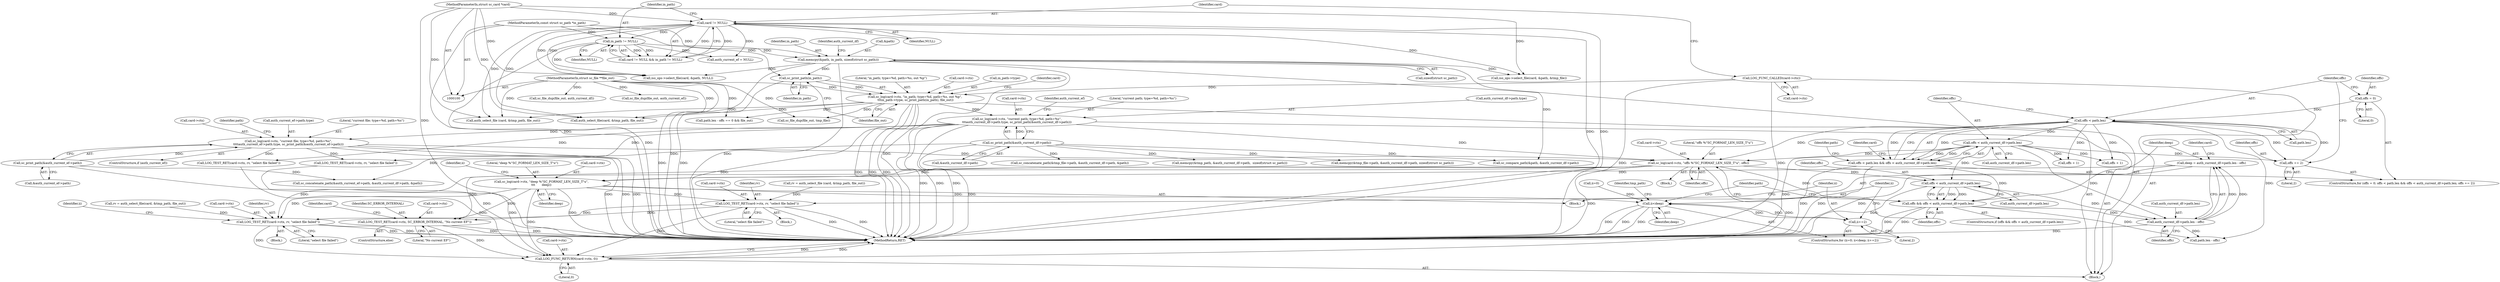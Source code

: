 digraph "0_OpenSC_8fe377e93b4b56060e5bbfb6f3142ceaeca744fa_12@integer" {
"1000409" [label="(Call,deep = auth_current_df->path.len - offs)"];
"1000411" [label="(Call,auth_current_df->path.len - offs)"];
"1000400" [label="(Call,offs < auth_current_df->path.len)"];
"1000391" [label="(Call,sc_log(card->ctx, \"offs %\"SC_FORMAT_LEN_SIZE_T\"u\", offs))"];
"1000147" [label="(Call,sc_log(card->ctx, \"current path; type=%d, path=%s\",\n\t\t\tauth_current_df->path.type, sc_print_path(&auth_current_df->path)))"];
"1000136" [label="(Call,sc_log(card->ctx, \"in_path; type=%d, path=%s, out %p\",\n \t\t\tin_path->type, sc_print_path(in_path), file_out))"];
"1000113" [label="(Call,LOG_FUNC_CALLED(card->ctx))"];
"1000144" [label="(Call,sc_print_path(in_path))"];
"1000125" [label="(Call,memcpy(&path, in_path, sizeof(struct sc_path)))"];
"1000122" [label="(Call,in_path != NULL)"];
"1000102" [label="(MethodParameterIn,const struct sc_path *in_path)"];
"1000119" [label="(Call,card != NULL)"];
"1000101" [label="(MethodParameterIn,struct sc_card *card)"];
"1000103" [label="(MethodParameterIn,struct sc_file **file_out)"];
"1000157" [label="(Call,sc_print_path(&auth_current_df->path))"];
"1000164" [label="(Call,sc_log(card->ctx, \"current file; type=%d, path=%s\",\n\t\t\t\tauth_current_ef->path.type, sc_print_path(&auth_current_ef->path)))"];
"1000174" [label="(Call,sc_print_path(&auth_current_ef->path))"];
"1000348" [label="(Call,offs < auth_current_df->path.len)"];
"1000343" [label="(Call,offs < path.len)"];
"1000355" [label="(Call,offs += 2)"];
"1000339" [label="(Call,offs = 0)"];
"1000398" [label="(Call,offs && offs < auth_current_df->path.len)"];
"1000342" [label="(Call,offs < path.len && offs < auth_current_df->path.len)"];
"1000418" [label="(Call,sc_log(card->ctx, \"deep %\"SC_FORMAT_LEN_SIZE_T\"u\",\n\t\t\t       deep))"];
"1000428" [label="(Call,ii<deep)"];
"1000431" [label="(Call,ii+=2)"];
"1000457" [label="(Call,LOG_TEST_RET(card->ctx, rv, \"select file failed\"))"];
"1000523" [label="(Call,LOG_TEST_RET(card->ctx, rv, \"select file failed\"))"];
"1000565" [label="(Call,LOG_FUNC_RETURN(card->ctx, 0))"];
"1000559" [label="(Call,LOG_TEST_RET(card->ctx, SC_ERROR_INTERNAL, \"No current EF\"))"];
"1000419" [label="(Call,card->ctx)"];
"1000126" [label="(Call,&path)"];
"1000342" [label="(Call,offs < path.len && offs < auth_current_df->path.len)"];
"1000407" [label="(Block,)"];
"1000402" [label="(Call,auth_current_df->path.len)"];
"1000531" [label="(Call,path.len - offs == 0 && file_out)"];
"1000340" [label="(Identifier,offs)"];
"1000462" [label="(Literal,\"select file failed\")"];
"1000410" [label="(Identifier,deep)"];
"1000423" [label="(Identifier,deep)"];
"1000123" [label="(Identifier,in_path)"];
"1000465" [label="(Call,path.len - offs)"];
"1000144" [label="(Call,sc_print_path(in_path))"];
"1000417" [label="(Identifier,offs)"];
"1000152" [label="(Call,auth_current_df->path.type)"];
"1000391" [label="(Call,sc_log(card->ctx, \"offs %\"SC_FORMAT_LEN_SIZE_T\"u\", offs))"];
"1000158" [label="(Call,&auth_current_df->path)"];
"1000467" [label="(Identifier,path)"];
"1000438" [label="(Identifier,tmp_path)"];
"1000194" [label="(Call,auth_current_ef = NULL)"];
"1000395" [label="(Literal,\"offs %\"SC_FORMAT_LEN_SIZE_T\"u\")"];
"1000458" [label="(Call,card->ctx)"];
"1000434" [label="(Block,)"];
"1000330" [label="(Call,LOG_TEST_RET(card->ctx, rv, \"select file failed\"))"];
"1000122" [label="(Call,in_path != NULL)"];
"1000558" [label="(ControlStructure,else)"];
"1000527" [label="(Identifier,rv)"];
"1000523" [label="(Call,LOG_TEST_RET(card->ctx, rv, \"select file failed\"))"];
"1000119" [label="(Call,card != NULL)"];
"1000566" [label="(Call,card->ctx)"];
"1000302" [label="(Call,sc_file_dup(file_out, tmp_file))"];
"1000501" [label="(Identifier,ii)"];
"1000125" [label="(Call,memcpy(&path, in_path, sizeof(struct sc_path)))"];
"1000337" [label="(Block,)"];
"1000570" [label="(MethodReturn,RET)"];
"1000343" [label="(Call,offs < path.len)"];
"1000430" [label="(Identifier,deep)"];
"1000398" [label="(Call,offs && offs < auth_current_df->path.len)"];
"1000264" [label="(Call,sc_concatenate_path(&tmp_file->path, &auth_current_df->path, &path))"];
"1000146" [label="(Identifier,file_out)"];
"1000452" [label="(Call,auth_select_file (card, &tmp_path, file_out))"];
"1000565" [label="(Call,LOG_FUNC_RETURN(card->ctx, 0))"];
"1000400" [label="(Call,offs < auth_current_df->path.len)"];
"1000349" [label="(Identifier,offs)"];
"1000418" [label="(Call,sc_log(card->ctx, \"deep %\"SC_FORMAT_LEN_SIZE_T\"u\",\n\t\t\t       deep))"];
"1000183" [label="(Identifier,path)"];
"1000425" [label="(Call,ii=0)"];
"1000396" [label="(Identifier,offs)"];
"1000401" [label="(Identifier,offs)"];
"1000436" [label="(Call,memcpy(&tmp_path, &auth_current_df->path,  sizeof(struct sc_path)))"];
"1000542" [label="(Call,sc_compare_path(&path, &auth_current_df->path))"];
"1000121" [label="(Identifier,NULL)"];
"1000118" [label="(Call,card != NULL && in_path != NULL)"];
"1000399" [label="(Identifier,offs)"];
"1000392" [label="(Call,card->ctx)"];
"1000145" [label="(Identifier,in_path)"];
"1000169" [label="(Call,auth_current_ef->path.type)"];
"1000348" [label="(Call,offs < auth_current_df->path.len)"];
"1000378" [label="(Call,offs + 1)"];
"1000432" [label="(Identifier,ii)"];
"1000503" [label="(Block,)"];
"1000175" [label="(Call,&auth_current_ef->path)"];
"1000168" [label="(Literal,\"current file; type=%d, path=%s\")"];
"1000420" [label="(Identifier,card)"];
"1000524" [label="(Call,card->ctx)"];
"1000569" [label="(Literal,0)"];
"1000103" [label="(MethodParameterIn,struct sc_file **file_out)"];
"1000148" [label="(Call,card->ctx)"];
"1000555" [label="(Call,sc_file_dup(file_out, auth_current_ef))"];
"1000461" [label="(Identifier,rv)"];
"1000141" [label="(Call,in_path->type)"];
"1000199" [label="(Call,iso_ops->select_file(card, &path, &tmp_file))"];
"1000564" [label="(Literal,\"No current EF\")"];
"1000350" [label="(Call,auth_current_df->path.len)"];
"1000174" [label="(Call,sc_print_path(&auth_current_ef->path))"];
"1000426" [label="(Identifier,ii)"];
"1000344" [label="(Identifier,offs)"];
"1000355" [label="(Call,offs += 2)"];
"1000518" [label="(Call,auth_select_file(card, &tmp_path, file_out))"];
"1000163" [label="(Identifier,auth_current_ef)"];
"1000128" [label="(Identifier,in_path)"];
"1000113" [label="(Call,LOG_FUNC_CALLED(card->ctx))"];
"1000149" [label="(Identifier,card)"];
"1000341" [label="(Literal,0)"];
"1000428" [label="(Call,ii<deep)"];
"1000205" [label="(Call,LOG_TEST_RET(card->ctx, rv, \"select file failed\"))"];
"1000339" [label="(Call,offs = 0)"];
"1000397" [label="(ControlStructure,if (offs && offs < auth_current_df->path.len))"];
"1000317" [label="(Call,iso_ops->select_file(card, &path, NULL))"];
"1000114" [label="(Call,card->ctx)"];
"1000223" [label="(Call,memcpy(&tmp_file->path, &auth_current_df->path, sizeof(struct sc_path)))"];
"1000409" [label="(Call,deep = auth_current_df->path.len - offs)"];
"1000157" [label="(Call,sc_print_path(&auth_current_df->path))"];
"1000129" [label="(Call,sizeof(struct sc_path))"];
"1000101" [label="(MethodParameterIn,struct sc_card *card)"];
"1000120" [label="(Identifier,card)"];
"1000457" [label="(Call,LOG_TEST_RET(card->ctx, rv, \"select file failed\"))"];
"1000433" [label="(Literal,2)"];
"1000549" [label="(Call,sc_file_dup(file_out, auth_current_df))"];
"1000516" [label="(Call,rv = auth_select_file(card, &tmp_path, file_out))"];
"1000422" [label="(Literal,\"deep %\"SC_FORMAT_LEN_SIZE_T\"u\")"];
"1000559" [label="(Call,LOG_TEST_RET(card->ctx, SC_ERROR_INTERNAL, \"No current EF\"))"];
"1000563" [label="(Identifier,SC_ERROR_INTERNAL)"];
"1000140" [label="(Literal,\"in_path; type=%d, path=%s, out %p\")"];
"1000345" [label="(Call,path.len)"];
"1000429" [label="(Identifier,ii)"];
"1000289" [label="(Call,sc_concatenate_path(&auth_current_ef->path, &auth_current_df->path, &path))"];
"1000104" [label="(Block,)"];
"1000165" [label="(Call,card->ctx)"];
"1000528" [label="(Literal,\"select file failed\")"];
"1000162" [label="(ControlStructure,if (auth_current_ef))"];
"1000411" [label="(Call,auth_current_df->path.len - offs)"];
"1000560" [label="(Call,card->ctx)"];
"1000412" [label="(Call,auth_current_df->path.len)"];
"1000450" [label="(Call,rv = auth_select_file (card, &tmp_path, file_out))"];
"1000567" [label="(Identifier,card)"];
"1000363" [label="(Identifier,path)"];
"1000357" [label="(Literal,2)"];
"1000387" [label="(Call,offs + 1)"];
"1000356" [label="(Identifier,offs)"];
"1000124" [label="(Identifier,NULL)"];
"1000431" [label="(Call,ii+=2)"];
"1000136" [label="(Call,sc_log(card->ctx, \"in_path; type=%d, path=%s, out %p\",\n \t\t\tin_path->type, sc_print_path(in_path), file_out))"];
"1000147" [label="(Call,sc_log(card->ctx, \"current path; type=%d, path=%s\",\n\t\t\tauth_current_df->path.type, sc_print_path(&auth_current_df->path)))"];
"1000164" [label="(Call,sc_log(card->ctx, \"current file; type=%d, path=%s\",\n\t\t\t\tauth_current_ef->path.type, sc_print_path(&auth_current_ef->path)))"];
"1000338" [label="(ControlStructure,for (offs = 0; offs < path.len && offs < auth_current_df->path.len; offs += 2))"];
"1000393" [label="(Identifier,card)"];
"1000137" [label="(Call,card->ctx)"];
"1000424" [label="(ControlStructure,for (ii=0; ii<deep; ii+=2))"];
"1000102" [label="(MethodParameterIn,const struct sc_path *in_path)"];
"1000133" [label="(Identifier,auth_current_df)"];
"1000151" [label="(Literal,\"current path; type=%d, path=%s\")"];
"1000409" -> "1000407"  [label="AST: "];
"1000409" -> "1000411"  [label="CFG: "];
"1000410" -> "1000409"  [label="AST: "];
"1000411" -> "1000409"  [label="AST: "];
"1000420" -> "1000409"  [label="CFG: "];
"1000409" -> "1000570"  [label="DDG: "];
"1000411" -> "1000409"  [label="DDG: "];
"1000411" -> "1000409"  [label="DDG: "];
"1000409" -> "1000418"  [label="DDG: "];
"1000411" -> "1000417"  [label="CFG: "];
"1000412" -> "1000411"  [label="AST: "];
"1000417" -> "1000411"  [label="AST: "];
"1000411" -> "1000570"  [label="DDG: "];
"1000400" -> "1000411"  [label="DDG: "];
"1000348" -> "1000411"  [label="DDG: "];
"1000398" -> "1000411"  [label="DDG: "];
"1000411" -> "1000465"  [label="DDG: "];
"1000400" -> "1000398"  [label="AST: "];
"1000400" -> "1000402"  [label="CFG: "];
"1000401" -> "1000400"  [label="AST: "];
"1000402" -> "1000400"  [label="AST: "];
"1000398" -> "1000400"  [label="CFG: "];
"1000400" -> "1000570"  [label="DDG: "];
"1000400" -> "1000398"  [label="DDG: "];
"1000400" -> "1000398"  [label="DDG: "];
"1000391" -> "1000400"  [label="DDG: "];
"1000348" -> "1000400"  [label="DDG: "];
"1000391" -> "1000337"  [label="AST: "];
"1000391" -> "1000396"  [label="CFG: "];
"1000392" -> "1000391"  [label="AST: "];
"1000395" -> "1000391"  [label="AST: "];
"1000396" -> "1000391"  [label="AST: "];
"1000399" -> "1000391"  [label="CFG: "];
"1000391" -> "1000570"  [label="DDG: "];
"1000147" -> "1000391"  [label="DDG: "];
"1000164" -> "1000391"  [label="DDG: "];
"1000348" -> "1000391"  [label="DDG: "];
"1000343" -> "1000391"  [label="DDG: "];
"1000391" -> "1000398"  [label="DDG: "];
"1000391" -> "1000418"  [label="DDG: "];
"1000391" -> "1000523"  [label="DDG: "];
"1000391" -> "1000559"  [label="DDG: "];
"1000391" -> "1000565"  [label="DDG: "];
"1000147" -> "1000104"  [label="AST: "];
"1000147" -> "1000157"  [label="CFG: "];
"1000148" -> "1000147"  [label="AST: "];
"1000151" -> "1000147"  [label="AST: "];
"1000152" -> "1000147"  [label="AST: "];
"1000157" -> "1000147"  [label="AST: "];
"1000163" -> "1000147"  [label="CFG: "];
"1000147" -> "1000570"  [label="DDG: "];
"1000147" -> "1000570"  [label="DDG: "];
"1000147" -> "1000570"  [label="DDG: "];
"1000136" -> "1000147"  [label="DDG: "];
"1000157" -> "1000147"  [label="DDG: "];
"1000147" -> "1000164"  [label="DDG: "];
"1000147" -> "1000205"  [label="DDG: "];
"1000147" -> "1000330"  [label="DDG: "];
"1000136" -> "1000104"  [label="AST: "];
"1000136" -> "1000146"  [label="CFG: "];
"1000137" -> "1000136"  [label="AST: "];
"1000140" -> "1000136"  [label="AST: "];
"1000141" -> "1000136"  [label="AST: "];
"1000144" -> "1000136"  [label="AST: "];
"1000146" -> "1000136"  [label="AST: "];
"1000149" -> "1000136"  [label="CFG: "];
"1000136" -> "1000570"  [label="DDG: "];
"1000136" -> "1000570"  [label="DDG: "];
"1000136" -> "1000570"  [label="DDG: "];
"1000136" -> "1000570"  [label="DDG: "];
"1000113" -> "1000136"  [label="DDG: "];
"1000144" -> "1000136"  [label="DDG: "];
"1000103" -> "1000136"  [label="DDG: "];
"1000136" -> "1000302"  [label="DDG: "];
"1000136" -> "1000452"  [label="DDG: "];
"1000136" -> "1000518"  [label="DDG: "];
"1000136" -> "1000531"  [label="DDG: "];
"1000113" -> "1000104"  [label="AST: "];
"1000113" -> "1000114"  [label="CFG: "];
"1000114" -> "1000113"  [label="AST: "];
"1000120" -> "1000113"  [label="CFG: "];
"1000113" -> "1000570"  [label="DDG: "];
"1000113" -> "1000570"  [label="DDG: "];
"1000144" -> "1000145"  [label="CFG: "];
"1000145" -> "1000144"  [label="AST: "];
"1000146" -> "1000144"  [label="CFG: "];
"1000144" -> "1000570"  [label="DDG: "];
"1000125" -> "1000144"  [label="DDG: "];
"1000102" -> "1000144"  [label="DDG: "];
"1000125" -> "1000104"  [label="AST: "];
"1000125" -> "1000129"  [label="CFG: "];
"1000126" -> "1000125"  [label="AST: "];
"1000128" -> "1000125"  [label="AST: "];
"1000129" -> "1000125"  [label="AST: "];
"1000133" -> "1000125"  [label="CFG: "];
"1000125" -> "1000570"  [label="DDG: "];
"1000125" -> "1000570"  [label="DDG: "];
"1000125" -> "1000570"  [label="DDG: "];
"1000122" -> "1000125"  [label="DDG: "];
"1000102" -> "1000125"  [label="DDG: "];
"1000125" -> "1000199"  [label="DDG: "];
"1000125" -> "1000317"  [label="DDG: "];
"1000125" -> "1000542"  [label="DDG: "];
"1000122" -> "1000118"  [label="AST: "];
"1000122" -> "1000124"  [label="CFG: "];
"1000123" -> "1000122"  [label="AST: "];
"1000124" -> "1000122"  [label="AST: "];
"1000118" -> "1000122"  [label="CFG: "];
"1000122" -> "1000570"  [label="DDG: "];
"1000122" -> "1000118"  [label="DDG: "];
"1000122" -> "1000118"  [label="DDG: "];
"1000102" -> "1000122"  [label="DDG: "];
"1000119" -> "1000122"  [label="DDG: "];
"1000122" -> "1000194"  [label="DDG: "];
"1000122" -> "1000317"  [label="DDG: "];
"1000102" -> "1000100"  [label="AST: "];
"1000102" -> "1000570"  [label="DDG: "];
"1000119" -> "1000118"  [label="AST: "];
"1000119" -> "1000121"  [label="CFG: "];
"1000120" -> "1000119"  [label="AST: "];
"1000121" -> "1000119"  [label="AST: "];
"1000123" -> "1000119"  [label="CFG: "];
"1000118" -> "1000119"  [label="CFG: "];
"1000119" -> "1000570"  [label="DDG: "];
"1000119" -> "1000570"  [label="DDG: "];
"1000119" -> "1000118"  [label="DDG: "];
"1000119" -> "1000118"  [label="DDG: "];
"1000101" -> "1000119"  [label="DDG: "];
"1000119" -> "1000194"  [label="DDG: "];
"1000119" -> "1000199"  [label="DDG: "];
"1000119" -> "1000317"  [label="DDG: "];
"1000119" -> "1000317"  [label="DDG: "];
"1000119" -> "1000452"  [label="DDG: "];
"1000119" -> "1000518"  [label="DDG: "];
"1000101" -> "1000100"  [label="AST: "];
"1000101" -> "1000570"  [label="DDG: "];
"1000101" -> "1000199"  [label="DDG: "];
"1000101" -> "1000317"  [label="DDG: "];
"1000101" -> "1000452"  [label="DDG: "];
"1000101" -> "1000518"  [label="DDG: "];
"1000103" -> "1000100"  [label="AST: "];
"1000103" -> "1000570"  [label="DDG: "];
"1000103" -> "1000302"  [label="DDG: "];
"1000103" -> "1000452"  [label="DDG: "];
"1000103" -> "1000518"  [label="DDG: "];
"1000103" -> "1000531"  [label="DDG: "];
"1000103" -> "1000549"  [label="DDG: "];
"1000103" -> "1000555"  [label="DDG: "];
"1000157" -> "1000158"  [label="CFG: "];
"1000158" -> "1000157"  [label="AST: "];
"1000157" -> "1000570"  [label="DDG: "];
"1000157" -> "1000223"  [label="DDG: "];
"1000157" -> "1000264"  [label="DDG: "];
"1000157" -> "1000289"  [label="DDG: "];
"1000157" -> "1000436"  [label="DDG: "];
"1000157" -> "1000542"  [label="DDG: "];
"1000164" -> "1000162"  [label="AST: "];
"1000164" -> "1000174"  [label="CFG: "];
"1000165" -> "1000164"  [label="AST: "];
"1000168" -> "1000164"  [label="AST: "];
"1000169" -> "1000164"  [label="AST: "];
"1000174" -> "1000164"  [label="AST: "];
"1000183" -> "1000164"  [label="CFG: "];
"1000164" -> "1000570"  [label="DDG: "];
"1000164" -> "1000570"  [label="DDG: "];
"1000164" -> "1000570"  [label="DDG: "];
"1000174" -> "1000164"  [label="DDG: "];
"1000164" -> "1000205"  [label="DDG: "];
"1000164" -> "1000330"  [label="DDG: "];
"1000174" -> "1000175"  [label="CFG: "];
"1000175" -> "1000174"  [label="AST: "];
"1000174" -> "1000570"  [label="DDG: "];
"1000174" -> "1000289"  [label="DDG: "];
"1000348" -> "1000342"  [label="AST: "];
"1000348" -> "1000350"  [label="CFG: "];
"1000349" -> "1000348"  [label="AST: "];
"1000350" -> "1000348"  [label="AST: "];
"1000342" -> "1000348"  [label="CFG: "];
"1000348" -> "1000570"  [label="DDG: "];
"1000348" -> "1000342"  [label="DDG: "];
"1000348" -> "1000342"  [label="DDG: "];
"1000343" -> "1000348"  [label="DDG: "];
"1000348" -> "1000355"  [label="DDG: "];
"1000348" -> "1000378"  [label="DDG: "];
"1000348" -> "1000387"  [label="DDG: "];
"1000343" -> "1000342"  [label="AST: "];
"1000343" -> "1000345"  [label="CFG: "];
"1000344" -> "1000343"  [label="AST: "];
"1000345" -> "1000343"  [label="AST: "];
"1000349" -> "1000343"  [label="CFG: "];
"1000342" -> "1000343"  [label="CFG: "];
"1000343" -> "1000342"  [label="DDG: "];
"1000343" -> "1000342"  [label="DDG: "];
"1000355" -> "1000343"  [label="DDG: "];
"1000339" -> "1000343"  [label="DDG: "];
"1000343" -> "1000355"  [label="DDG: "];
"1000343" -> "1000378"  [label="DDG: "];
"1000343" -> "1000387"  [label="DDG: "];
"1000343" -> "1000465"  [label="DDG: "];
"1000355" -> "1000338"  [label="AST: "];
"1000355" -> "1000357"  [label="CFG: "];
"1000356" -> "1000355"  [label="AST: "];
"1000357" -> "1000355"  [label="AST: "];
"1000344" -> "1000355"  [label="CFG: "];
"1000339" -> "1000338"  [label="AST: "];
"1000339" -> "1000341"  [label="CFG: "];
"1000340" -> "1000339"  [label="AST: "];
"1000341" -> "1000339"  [label="AST: "];
"1000344" -> "1000339"  [label="CFG: "];
"1000398" -> "1000397"  [label="AST: "];
"1000398" -> "1000399"  [label="CFG: "];
"1000399" -> "1000398"  [label="AST: "];
"1000410" -> "1000398"  [label="CFG: "];
"1000467" -> "1000398"  [label="CFG: "];
"1000398" -> "1000570"  [label="DDG: "];
"1000398" -> "1000570"  [label="DDG: "];
"1000342" -> "1000398"  [label="DDG: "];
"1000398" -> "1000465"  [label="DDG: "];
"1000342" -> "1000338"  [label="AST: "];
"1000363" -> "1000342"  [label="CFG: "];
"1000393" -> "1000342"  [label="CFG: "];
"1000342" -> "1000570"  [label="DDG: "];
"1000342" -> "1000570"  [label="DDG: "];
"1000418" -> "1000407"  [label="AST: "];
"1000418" -> "1000423"  [label="CFG: "];
"1000419" -> "1000418"  [label="AST: "];
"1000422" -> "1000418"  [label="AST: "];
"1000423" -> "1000418"  [label="AST: "];
"1000426" -> "1000418"  [label="CFG: "];
"1000418" -> "1000570"  [label="DDG: "];
"1000418" -> "1000428"  [label="DDG: "];
"1000418" -> "1000457"  [label="DDG: "];
"1000418" -> "1000523"  [label="DDG: "];
"1000418" -> "1000559"  [label="DDG: "];
"1000418" -> "1000565"  [label="DDG: "];
"1000428" -> "1000424"  [label="AST: "];
"1000428" -> "1000430"  [label="CFG: "];
"1000429" -> "1000428"  [label="AST: "];
"1000430" -> "1000428"  [label="AST: "];
"1000438" -> "1000428"  [label="CFG: "];
"1000467" -> "1000428"  [label="CFG: "];
"1000428" -> "1000570"  [label="DDG: "];
"1000428" -> "1000570"  [label="DDG: "];
"1000428" -> "1000570"  [label="DDG: "];
"1000425" -> "1000428"  [label="DDG: "];
"1000431" -> "1000428"  [label="DDG: "];
"1000428" -> "1000431"  [label="DDG: "];
"1000431" -> "1000424"  [label="AST: "];
"1000431" -> "1000433"  [label="CFG: "];
"1000432" -> "1000431"  [label="AST: "];
"1000433" -> "1000431"  [label="AST: "];
"1000429" -> "1000431"  [label="CFG: "];
"1000457" -> "1000434"  [label="AST: "];
"1000457" -> "1000462"  [label="CFG: "];
"1000458" -> "1000457"  [label="AST: "];
"1000461" -> "1000457"  [label="AST: "];
"1000462" -> "1000457"  [label="AST: "];
"1000432" -> "1000457"  [label="CFG: "];
"1000457" -> "1000570"  [label="DDG: "];
"1000457" -> "1000570"  [label="DDG: "];
"1000450" -> "1000457"  [label="DDG: "];
"1000457" -> "1000523"  [label="DDG: "];
"1000457" -> "1000559"  [label="DDG: "];
"1000457" -> "1000565"  [label="DDG: "];
"1000523" -> "1000503"  [label="AST: "];
"1000523" -> "1000528"  [label="CFG: "];
"1000524" -> "1000523"  [label="AST: "];
"1000527" -> "1000523"  [label="AST: "];
"1000528" -> "1000523"  [label="AST: "];
"1000501" -> "1000523"  [label="CFG: "];
"1000523" -> "1000570"  [label="DDG: "];
"1000523" -> "1000570"  [label="DDG: "];
"1000516" -> "1000523"  [label="DDG: "];
"1000523" -> "1000565"  [label="DDG: "];
"1000565" -> "1000104"  [label="AST: "];
"1000565" -> "1000569"  [label="CFG: "];
"1000566" -> "1000565"  [label="AST: "];
"1000569" -> "1000565"  [label="AST: "];
"1000570" -> "1000565"  [label="CFG: "];
"1000565" -> "1000570"  [label="DDG: "];
"1000565" -> "1000570"  [label="DDG: "];
"1000205" -> "1000565"  [label="DDG: "];
"1000559" -> "1000565"  [label="DDG: "];
"1000330" -> "1000565"  [label="DDG: "];
"1000559" -> "1000558"  [label="AST: "];
"1000559" -> "1000564"  [label="CFG: "];
"1000560" -> "1000559"  [label="AST: "];
"1000563" -> "1000559"  [label="AST: "];
"1000564" -> "1000559"  [label="AST: "];
"1000567" -> "1000559"  [label="CFG: "];
"1000559" -> "1000570"  [label="DDG: "];
"1000559" -> "1000570"  [label="DDG: "];
}
